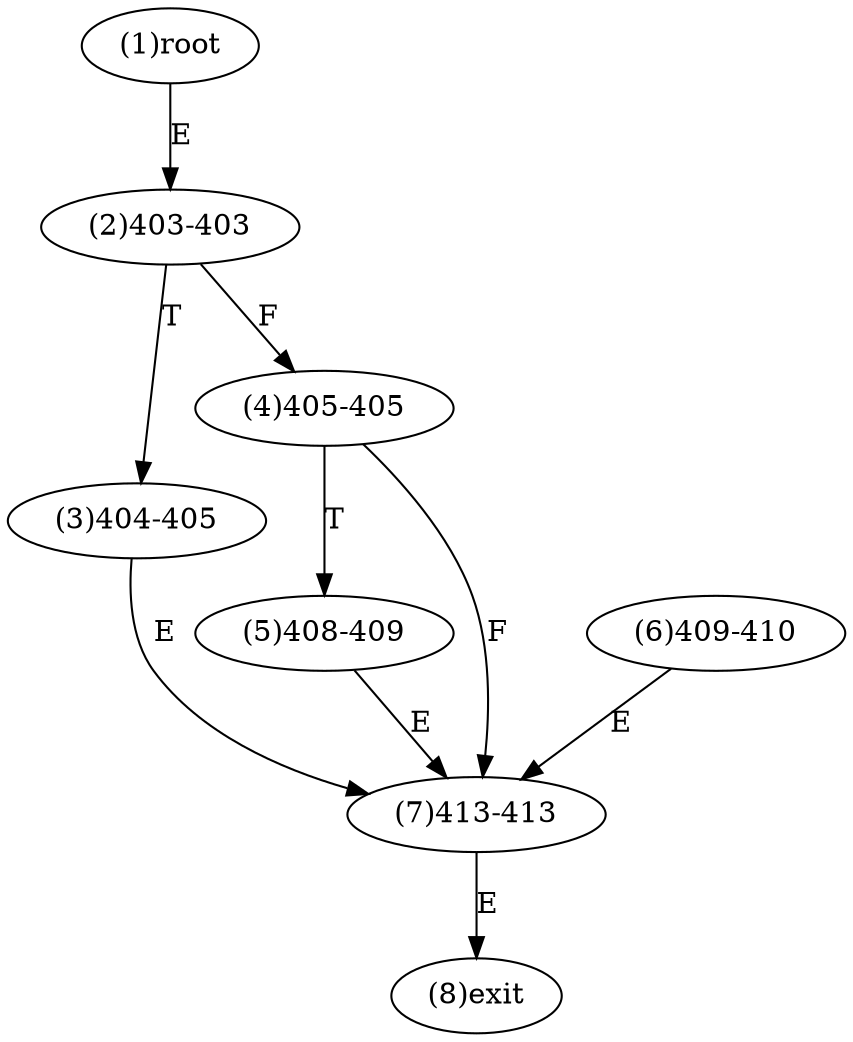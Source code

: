digraph "" { 
1[ label="(1)root"];
2[ label="(2)403-403"];
3[ label="(3)404-405"];
4[ label="(4)405-405"];
5[ label="(5)408-409"];
6[ label="(6)409-410"];
7[ label="(7)413-413"];
8[ label="(8)exit"];
1->2[ label="E"];
2->4[ label="F"];
2->3[ label="T"];
3->7[ label="E"];
4->7[ label="F"];
4->5[ label="T"];
5->7[ label="E"];
6->7[ label="E"];
7->8[ label="E"];
}